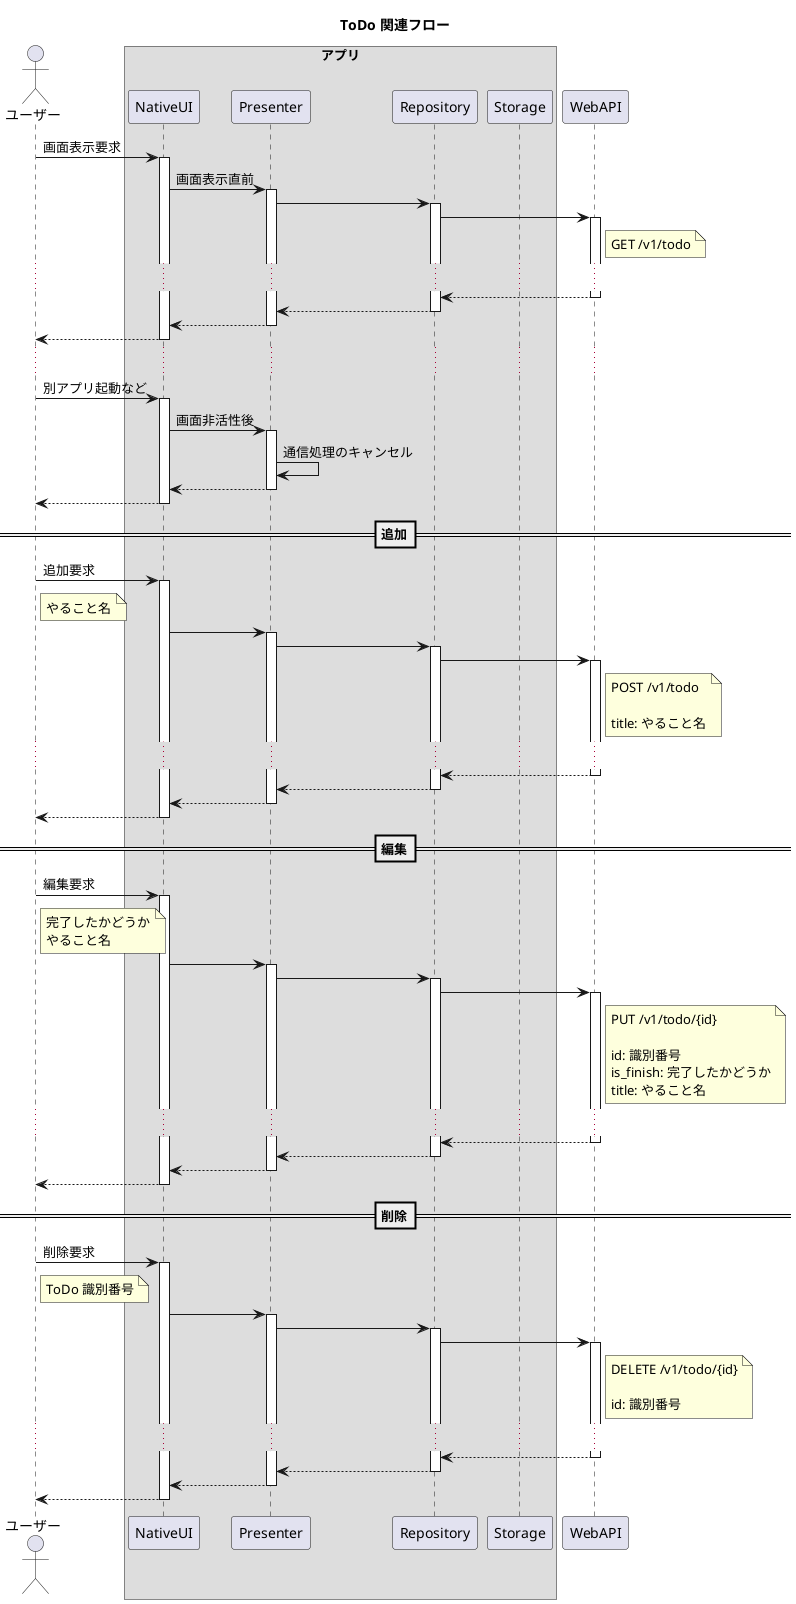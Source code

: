 @startuml ToDo関連フロー
title ToDo 関連フロー

actor ユーザー as user
box アプリ
    participant NativeUI as ui
    participant Presenter as presenter
    participant Repository as model
    participant Storage as db
end box
participant WebAPI as api


user -> ui : 画面表示要求
activate ui
ui -> presenter : 画面表示直前
activate presenter
presenter -> model
activate model
model -> api
activate api
note right of api
    GET /v1/todo
end note
...
api --> model
deactivate api
model --> presenter
deactivate model
presenter --> ui
deactivate presenter
ui --> user
deactivate ui

...

user -> ui : 別アプリ起動など
activate ui
ui -> presenter : 画面非活性後
activate presenter
presenter -> presenter : 通信処理のキャンセル
presenter --> ui
deactivate presenter
ui --> user
deactivate ui


==追加==
user -> ui : 追加要求
activate ui
note right of user
   やること名
end note
ui -> presenter
activate presenter
presenter -> model
activate model
model -> api
activate api
note right of api
    POST /v1/todo

    title: やること名
end note
...
api --> model
deactivate api
model --> presenter
deactivate model
presenter --> ui
deactivate presenter
ui --> user
deactivate ui


==編集==
user -> ui : 編集要求
activate ui
note right of user
    完了したかどうか
    やること名
end note
ui -> presenter
activate presenter
presenter -> model
activate model
model -> api
activate api
note right of api
    PUT /v1/todo/{id}

    id: 識別番号
    is_finish: 完了したかどうか
    title: やること名
end note
...
api --> model
deactivate api
model --> presenter
deactivate model
presenter --> ui
deactivate presenter
ui --> user
deactivate ui


==削除==
user -> ui : 削除要求
activate ui
note right of user
    ToDo 識別番号
end note
ui -> presenter
activate presenter
presenter -> model
activate model
model -> api
activate api
note right of api
    DELETE /v1/todo/{id}

    id: 識別番号
end note
...
api --> model
deactivate api
model --> presenter
deactivate model
presenter --> ui
deactivate presenter
ui --> user
deactivate ui


@enduml
